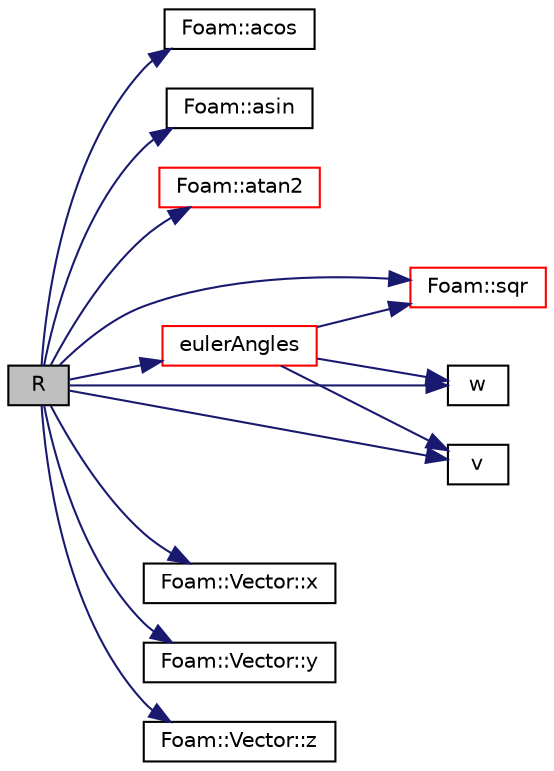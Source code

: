 digraph "R"
{
  bgcolor="transparent";
  edge [fontname="Helvetica",fontsize="10",labelfontname="Helvetica",labelfontsize="10"];
  node [fontname="Helvetica",fontsize="10",shape=record];
  rankdir="LR";
  Node1 [label="R",height=0.2,width=0.4,color="black", fillcolor="grey75", style="filled", fontcolor="black"];
  Node1 -> Node2 [color="midnightblue",fontsize="10",style="solid",fontname="Helvetica"];
  Node2 [label="Foam::acos",height=0.2,width=0.4,color="black",URL="$a10974.html#af1788b4e662ef398105742fd8bc861fc"];
  Node1 -> Node3 [color="midnightblue",fontsize="10",style="solid",fontname="Helvetica"];
  Node3 [label="Foam::asin",height=0.2,width=0.4,color="black",URL="$a10974.html#a0f833aaca51130190a5001a7e5392f8a"];
  Node1 -> Node4 [color="midnightblue",fontsize="10",style="solid",fontname="Helvetica"];
  Node4 [label="Foam::atan2",height=0.2,width=0.4,color="red",URL="$a10974.html#a7c3244436f5bb68e49184c00b86ccc8d"];
  Node1 -> Node5 [color="midnightblue",fontsize="10",style="solid",fontname="Helvetica"];
  Node5 [label="eulerAngles",height=0.2,width=0.4,color="red",URL="$a02097.html#a12282bcc1fc83ce024a89f24ba7668b8",tooltip="Return a vector of euler angles corresponding to the. "];
  Node5 -> Node6 [color="midnightblue",fontsize="10",style="solid",fontname="Helvetica"];
  Node6 [label="Foam::sqr",height=0.2,width=0.4,color="red",URL="$a10974.html#a277dc11c581d53826ab5090b08f3b17b"];
  Node5 -> Node7 [color="midnightblue",fontsize="10",style="solid",fontname="Helvetica"];
  Node7 [label="w",height=0.2,width=0.4,color="black",URL="$a02097.html#ac8ee381a3fa16ce6d70ec6c11d4c2bfd",tooltip="Scalar part of the quaternion ( = cos(theta/2) for rotation) "];
  Node5 -> Node8 [color="midnightblue",fontsize="10",style="solid",fontname="Helvetica"];
  Node8 [label="v",height=0.2,width=0.4,color="black",URL="$a02097.html#a7769344d07ff72267a3d5d2882df60c2",tooltip="Vector part of the quaternion ( = axis of rotation) "];
  Node1 -> Node6 [color="midnightblue",fontsize="10",style="solid",fontname="Helvetica"];
  Node1 -> Node8 [color="midnightblue",fontsize="10",style="solid",fontname="Helvetica"];
  Node1 -> Node7 [color="midnightblue",fontsize="10",style="solid",fontname="Helvetica"];
  Node1 -> Node9 [color="midnightblue",fontsize="10",style="solid",fontname="Helvetica"];
  Node9 [label="Foam::Vector::x",height=0.2,width=0.4,color="black",URL="$a02887.html#aeb7dc4a97968c543f58f9c7082e55757"];
  Node1 -> Node10 [color="midnightblue",fontsize="10",style="solid",fontname="Helvetica"];
  Node10 [label="Foam::Vector::y",height=0.2,width=0.4,color="black",URL="$a02887.html#a77c00b469d89c23bd35d2eb236140f70"];
  Node1 -> Node11 [color="midnightblue",fontsize="10",style="solid",fontname="Helvetica"];
  Node11 [label="Foam::Vector::z",height=0.2,width=0.4,color="black",URL="$a02887.html#ac72a74f7dde9500927f63515c3f0a2f3"];
}

